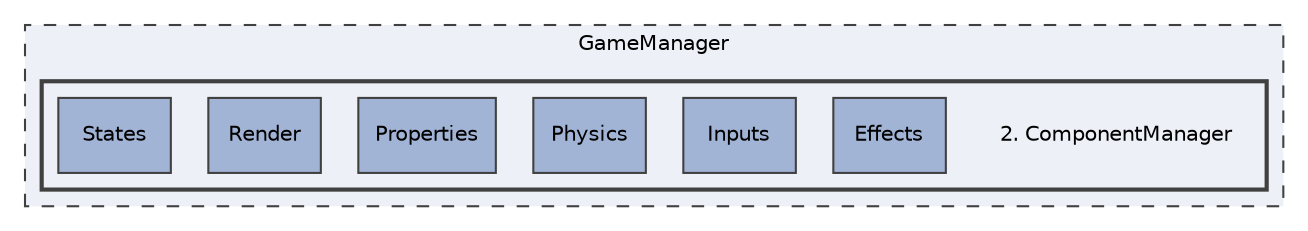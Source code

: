 digraph "GameManager/2. ComponentManager"
{
 // LATEX_PDF_SIZE
  edge [fontname="Helvetica",fontsize="10",labelfontname="Helvetica",labelfontsize="10"];
  node [fontname="Helvetica",fontsize="10",shape=record];
  compound=true
  subgraph clusterdir_817a577288e337d86d0e77a0eb2b5f08 {
    graph [ bgcolor="#edf0f7", pencolor="grey25", style="filled,dashed,", label="GameManager", fontname="Helvetica", fontsize="10", URL="dir_817a577288e337d86d0e77a0eb2b5f08.html"]
  subgraph clusterdir_97ac1eb834d42f03dd41cae34e6b05fd {
    graph [ bgcolor="#edf0f7", pencolor="grey25", style="filled,bold,", label="", fontname="Helvetica", fontsize="10", URL="dir_97ac1eb834d42f03dd41cae34e6b05fd.html"]
    dir_97ac1eb834d42f03dd41cae34e6b05fd [shape=plaintext, label="2. ComponentManager"];
  dir_5a4746ed2802ad83da6e726da3868b00 [shape=box, label="Effects", style="filled,", fillcolor="#a2b4d6", color="grey25", URL="dir_5a4746ed2802ad83da6e726da3868b00.html"];
  dir_96bf349e612fd578cc1fae398eb03660 [shape=box, label="Inputs", style="filled,", fillcolor="#a2b4d6", color="grey25", URL="dir_96bf349e612fd578cc1fae398eb03660.html"];
  dir_53e5eec38c63c4c060ccc777b97a960c [shape=box, label="Physics", style="filled,", fillcolor="#a2b4d6", color="grey25", URL="dir_53e5eec38c63c4c060ccc777b97a960c.html"];
  dir_390b7e478332c6cee49f1515bf8acc48 [shape=box, label="Properties", style="filled,", fillcolor="#a2b4d6", color="grey25", URL="dir_390b7e478332c6cee49f1515bf8acc48.html"];
  dir_5c264889159514e616e88867d7be0433 [shape=box, label="Render", style="filled,", fillcolor="#a2b4d6", color="grey25", URL="dir_5c264889159514e616e88867d7be0433.html"];
  dir_5f3cf8906cb85cec951d3ae8e2896a62 [shape=box, label="States", style="filled,", fillcolor="#a2b4d6", color="grey25", URL="dir_5f3cf8906cb85cec951d3ae8e2896a62.html"];
  }
  }
}

